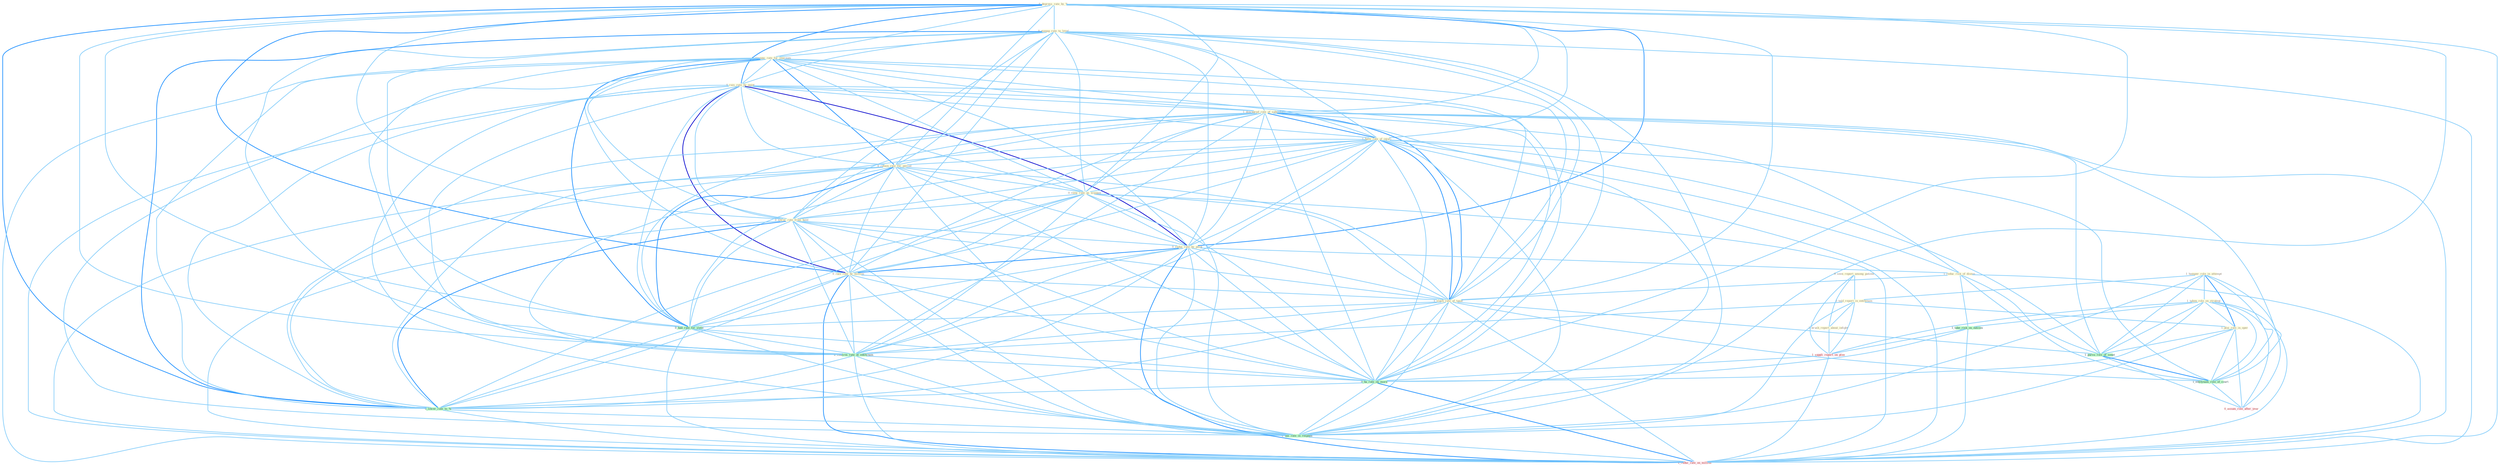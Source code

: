 Graph G{ 
    node
    [shape=polygon,style=filled,width=.5,height=.06,color="#BDFCC9",fixedsize=true,fontsize=4,
    fontcolor="#2f4f4f"];
    {node
    [color="#ffffe0", fontcolor="#8b7d6b"] "0_depress_rate_by_% " "0_manag_rate_to_level " "0_seen_report_among_patient " "1_hamper_role_in_attempt " "1_announc_rate_for_yearnum " "0_rais_rate_by_point " "1_downgrad_rate_of_subsidiari " "1_have_rate_of_injuri " "0_told_report_in_entitynam " "0_retain_rate_for_period " "1_brush_report_about_infight " "0_view_rate_as_weapon " "0_lower_rate_from_hold " "0_reduc_rate_by_point " "0_rais_rate_by_million " "1_reduc_risk_of_diseas " "1_taken_role_on_strategi " "1_plai_role_in_oper " "1_slash_rate_of_taxat "}
{node [color="#fff0f5", fontcolor="#b22222"] "1_suppli_report_on_plan " "1_reduc_rate_on_million " "0_assum_role_after_year "}
edge [color="#B0E2FF"];

	"0_depress_rate_by_% " -- "0_manag_rate_to_level " [w="1", color="#87cefa" ];
	"0_depress_rate_by_% " -- "1_announc_rate_for_yearnum " [w="1", color="#87cefa" ];
	"0_depress_rate_by_% " -- "0_rais_rate_by_point " [w="2", color="#1e90ff" , len=0.8];
	"0_depress_rate_by_% " -- "1_downgrad_rate_of_subsidiari " [w="1", color="#87cefa" ];
	"0_depress_rate_by_% " -- "1_have_rate_of_injuri " [w="1", color="#87cefa" ];
	"0_depress_rate_by_% " -- "0_retain_rate_for_period " [w="1", color="#87cefa" ];
	"0_depress_rate_by_% " -- "0_view_rate_as_weapon " [w="1", color="#87cefa" ];
	"0_depress_rate_by_% " -- "0_lower_rate_from_hold " [w="1", color="#87cefa" ];
	"0_depress_rate_by_% " -- "0_reduc_rate_by_point " [w="2", color="#1e90ff" , len=0.8];
	"0_depress_rate_by_% " -- "0_rais_rate_by_million " [w="2", color="#1e90ff" , len=0.8];
	"0_depress_rate_by_% " -- "1_slash_rate_of_taxat " [w="1", color="#87cefa" ];
	"0_depress_rate_by_% " -- "0_had_rate_for_yield " [w="1", color="#87cefa" ];
	"0_depress_rate_by_% " -- "0_confirm_rate_at_entitynam " [w="1", color="#87cefa" ];
	"0_depress_rate_by_% " -- "0_ha_rate_on_morn " [w="1", color="#87cefa" ];
	"0_depress_rate_by_% " -- "0_lower_rate_to_% " [w="2", color="#1e90ff" , len=0.8];
	"0_depress_rate_by_% " -- "0_eas_rate_in_respons " [w="1", color="#87cefa" ];
	"0_depress_rate_by_% " -- "1_reduc_rate_on_million " [w="1", color="#87cefa" ];
	"0_manag_rate_to_level " -- "1_announc_rate_for_yearnum " [w="1", color="#87cefa" ];
	"0_manag_rate_to_level " -- "0_rais_rate_by_point " [w="1", color="#87cefa" ];
	"0_manag_rate_to_level " -- "1_downgrad_rate_of_subsidiari " [w="1", color="#87cefa" ];
	"0_manag_rate_to_level " -- "1_have_rate_of_injuri " [w="1", color="#87cefa" ];
	"0_manag_rate_to_level " -- "0_retain_rate_for_period " [w="1", color="#87cefa" ];
	"0_manag_rate_to_level " -- "0_view_rate_as_weapon " [w="1", color="#87cefa" ];
	"0_manag_rate_to_level " -- "0_lower_rate_from_hold " [w="1", color="#87cefa" ];
	"0_manag_rate_to_level " -- "0_reduc_rate_by_point " [w="1", color="#87cefa" ];
	"0_manag_rate_to_level " -- "0_rais_rate_by_million " [w="1", color="#87cefa" ];
	"0_manag_rate_to_level " -- "1_slash_rate_of_taxat " [w="1", color="#87cefa" ];
	"0_manag_rate_to_level " -- "0_had_rate_for_yield " [w="1", color="#87cefa" ];
	"0_manag_rate_to_level " -- "0_confirm_rate_at_entitynam " [w="1", color="#87cefa" ];
	"0_manag_rate_to_level " -- "0_ha_rate_on_morn " [w="1", color="#87cefa" ];
	"0_manag_rate_to_level " -- "0_lower_rate_to_% " [w="2", color="#1e90ff" , len=0.8];
	"0_manag_rate_to_level " -- "0_eas_rate_in_respons " [w="1", color="#87cefa" ];
	"0_manag_rate_to_level " -- "1_reduc_rate_on_million " [w="1", color="#87cefa" ];
	"0_seen_report_among_patient " -- "0_told_report_in_entitynam " [w="1", color="#87cefa" ];
	"0_seen_report_among_patient " -- "1_brush_report_about_infight " [w="1", color="#87cefa" ];
	"0_seen_report_among_patient " -- "1_suppli_report_on_plan " [w="1", color="#87cefa" ];
	"1_hamper_role_in_attempt " -- "0_told_report_in_entitynam " [w="1", color="#87cefa" ];
	"1_hamper_role_in_attempt " -- "1_taken_role_on_strategi " [w="1", color="#87cefa" ];
	"1_hamper_role_in_attempt " -- "1_plai_role_in_oper " [w="2", color="#1e90ff" , len=0.8];
	"1_hamper_role_in_attempt " -- "1_pursu_role_of_senat " [w="1", color="#87cefa" ];
	"1_hamper_role_in_attempt " -- "1_entitynam_role_of_court " [w="1", color="#87cefa" ];
	"1_hamper_role_in_attempt " -- "0_eas_rate_in_respons " [w="1", color="#87cefa" ];
	"1_hamper_role_in_attempt " -- "0_assum_role_after_year " [w="1", color="#87cefa" ];
	"1_announc_rate_for_yearnum " -- "0_rais_rate_by_point " [w="1", color="#87cefa" ];
	"1_announc_rate_for_yearnum " -- "1_downgrad_rate_of_subsidiari " [w="1", color="#87cefa" ];
	"1_announc_rate_for_yearnum " -- "1_have_rate_of_injuri " [w="1", color="#87cefa" ];
	"1_announc_rate_for_yearnum " -- "0_retain_rate_for_period " [w="2", color="#1e90ff" , len=0.8];
	"1_announc_rate_for_yearnum " -- "0_view_rate_as_weapon " [w="1", color="#87cefa" ];
	"1_announc_rate_for_yearnum " -- "0_lower_rate_from_hold " [w="1", color="#87cefa" ];
	"1_announc_rate_for_yearnum " -- "0_reduc_rate_by_point " [w="1", color="#87cefa" ];
	"1_announc_rate_for_yearnum " -- "0_rais_rate_by_million " [w="1", color="#87cefa" ];
	"1_announc_rate_for_yearnum " -- "1_slash_rate_of_taxat " [w="1", color="#87cefa" ];
	"1_announc_rate_for_yearnum " -- "0_had_rate_for_yield " [w="2", color="#1e90ff" , len=0.8];
	"1_announc_rate_for_yearnum " -- "0_confirm_rate_at_entitynam " [w="1", color="#87cefa" ];
	"1_announc_rate_for_yearnum " -- "0_ha_rate_on_morn " [w="1", color="#87cefa" ];
	"1_announc_rate_for_yearnum " -- "0_lower_rate_to_% " [w="1", color="#87cefa" ];
	"1_announc_rate_for_yearnum " -- "0_eas_rate_in_respons " [w="1", color="#87cefa" ];
	"1_announc_rate_for_yearnum " -- "1_reduc_rate_on_million " [w="1", color="#87cefa" ];
	"0_rais_rate_by_point " -- "1_downgrad_rate_of_subsidiari " [w="1", color="#87cefa" ];
	"0_rais_rate_by_point " -- "1_have_rate_of_injuri " [w="1", color="#87cefa" ];
	"0_rais_rate_by_point " -- "0_retain_rate_for_period " [w="1", color="#87cefa" ];
	"0_rais_rate_by_point " -- "0_view_rate_as_weapon " [w="1", color="#87cefa" ];
	"0_rais_rate_by_point " -- "0_lower_rate_from_hold " [w="1", color="#87cefa" ];
	"0_rais_rate_by_point " -- "0_reduc_rate_by_point " [w="3", color="#0000cd" , len=0.6];
	"0_rais_rate_by_point " -- "0_rais_rate_by_million " [w="3", color="#0000cd" , len=0.6];
	"0_rais_rate_by_point " -- "1_slash_rate_of_taxat " [w="1", color="#87cefa" ];
	"0_rais_rate_by_point " -- "0_had_rate_for_yield " [w="1", color="#87cefa" ];
	"0_rais_rate_by_point " -- "0_confirm_rate_at_entitynam " [w="1", color="#87cefa" ];
	"0_rais_rate_by_point " -- "0_ha_rate_on_morn " [w="1", color="#87cefa" ];
	"0_rais_rate_by_point " -- "0_lower_rate_to_% " [w="1", color="#87cefa" ];
	"0_rais_rate_by_point " -- "0_eas_rate_in_respons " [w="1", color="#87cefa" ];
	"0_rais_rate_by_point " -- "1_reduc_rate_on_million " [w="1", color="#87cefa" ];
	"1_downgrad_rate_of_subsidiari " -- "1_have_rate_of_injuri " [w="2", color="#1e90ff" , len=0.8];
	"1_downgrad_rate_of_subsidiari " -- "0_retain_rate_for_period " [w="1", color="#87cefa" ];
	"1_downgrad_rate_of_subsidiari " -- "0_view_rate_as_weapon " [w="1", color="#87cefa" ];
	"1_downgrad_rate_of_subsidiari " -- "0_lower_rate_from_hold " [w="1", color="#87cefa" ];
	"1_downgrad_rate_of_subsidiari " -- "0_reduc_rate_by_point " [w="1", color="#87cefa" ];
	"1_downgrad_rate_of_subsidiari " -- "0_rais_rate_by_million " [w="1", color="#87cefa" ];
	"1_downgrad_rate_of_subsidiari " -- "1_reduc_risk_of_diseas " [w="1", color="#87cefa" ];
	"1_downgrad_rate_of_subsidiari " -- "1_slash_rate_of_taxat " [w="2", color="#1e90ff" , len=0.8];
	"1_downgrad_rate_of_subsidiari " -- "1_pursu_role_of_senat " [w="1", color="#87cefa" ];
	"1_downgrad_rate_of_subsidiari " -- "0_had_rate_for_yield " [w="1", color="#87cefa" ];
	"1_downgrad_rate_of_subsidiari " -- "0_confirm_rate_at_entitynam " [w="1", color="#87cefa" ];
	"1_downgrad_rate_of_subsidiari " -- "0_ha_rate_on_morn " [w="1", color="#87cefa" ];
	"1_downgrad_rate_of_subsidiari " -- "1_entitynam_role_of_court " [w="1", color="#87cefa" ];
	"1_downgrad_rate_of_subsidiari " -- "0_lower_rate_to_% " [w="1", color="#87cefa" ];
	"1_downgrad_rate_of_subsidiari " -- "0_eas_rate_in_respons " [w="1", color="#87cefa" ];
	"1_downgrad_rate_of_subsidiari " -- "1_reduc_rate_on_million " [w="1", color="#87cefa" ];
	"1_have_rate_of_injuri " -- "0_retain_rate_for_period " [w="1", color="#87cefa" ];
	"1_have_rate_of_injuri " -- "0_view_rate_as_weapon " [w="1", color="#87cefa" ];
	"1_have_rate_of_injuri " -- "0_lower_rate_from_hold " [w="1", color="#87cefa" ];
	"1_have_rate_of_injuri " -- "0_reduc_rate_by_point " [w="1", color="#87cefa" ];
	"1_have_rate_of_injuri " -- "0_rais_rate_by_million " [w="1", color="#87cefa" ];
	"1_have_rate_of_injuri " -- "1_reduc_risk_of_diseas " [w="1", color="#87cefa" ];
	"1_have_rate_of_injuri " -- "1_slash_rate_of_taxat " [w="2", color="#1e90ff" , len=0.8];
	"1_have_rate_of_injuri " -- "1_pursu_role_of_senat " [w="1", color="#87cefa" ];
	"1_have_rate_of_injuri " -- "0_had_rate_for_yield " [w="1", color="#87cefa" ];
	"1_have_rate_of_injuri " -- "0_confirm_rate_at_entitynam " [w="1", color="#87cefa" ];
	"1_have_rate_of_injuri " -- "0_ha_rate_on_morn " [w="1", color="#87cefa" ];
	"1_have_rate_of_injuri " -- "1_entitynam_role_of_court " [w="1", color="#87cefa" ];
	"1_have_rate_of_injuri " -- "0_lower_rate_to_% " [w="1", color="#87cefa" ];
	"1_have_rate_of_injuri " -- "0_eas_rate_in_respons " [w="1", color="#87cefa" ];
	"1_have_rate_of_injuri " -- "1_reduc_rate_on_million " [w="1", color="#87cefa" ];
	"0_told_report_in_entitynam " -- "1_brush_report_about_infight " [w="1", color="#87cefa" ];
	"0_told_report_in_entitynam " -- "1_plai_role_in_oper " [w="1", color="#87cefa" ];
	"0_told_report_in_entitynam " -- "1_suppli_report_on_plan " [w="1", color="#87cefa" ];
	"0_told_report_in_entitynam " -- "0_confirm_rate_at_entitynam " [w="1", color="#87cefa" ];
	"0_told_report_in_entitynam " -- "0_eas_rate_in_respons " [w="1", color="#87cefa" ];
	"0_retain_rate_for_period " -- "0_view_rate_as_weapon " [w="1", color="#87cefa" ];
	"0_retain_rate_for_period " -- "0_lower_rate_from_hold " [w="1", color="#87cefa" ];
	"0_retain_rate_for_period " -- "0_reduc_rate_by_point " [w="1", color="#87cefa" ];
	"0_retain_rate_for_period " -- "0_rais_rate_by_million " [w="1", color="#87cefa" ];
	"0_retain_rate_for_period " -- "1_slash_rate_of_taxat " [w="1", color="#87cefa" ];
	"0_retain_rate_for_period " -- "0_had_rate_for_yield " [w="2", color="#1e90ff" , len=0.8];
	"0_retain_rate_for_period " -- "0_confirm_rate_at_entitynam " [w="1", color="#87cefa" ];
	"0_retain_rate_for_period " -- "0_ha_rate_on_morn " [w="1", color="#87cefa" ];
	"0_retain_rate_for_period " -- "0_lower_rate_to_% " [w="1", color="#87cefa" ];
	"0_retain_rate_for_period " -- "0_eas_rate_in_respons " [w="1", color="#87cefa" ];
	"0_retain_rate_for_period " -- "1_reduc_rate_on_million " [w="1", color="#87cefa" ];
	"1_brush_report_about_infight " -- "1_suppli_report_on_plan " [w="1", color="#87cefa" ];
	"0_view_rate_as_weapon " -- "0_lower_rate_from_hold " [w="1", color="#87cefa" ];
	"0_view_rate_as_weapon " -- "0_reduc_rate_by_point " [w="1", color="#87cefa" ];
	"0_view_rate_as_weapon " -- "0_rais_rate_by_million " [w="1", color="#87cefa" ];
	"0_view_rate_as_weapon " -- "1_slash_rate_of_taxat " [w="1", color="#87cefa" ];
	"0_view_rate_as_weapon " -- "0_had_rate_for_yield " [w="1", color="#87cefa" ];
	"0_view_rate_as_weapon " -- "0_confirm_rate_at_entitynam " [w="1", color="#87cefa" ];
	"0_view_rate_as_weapon " -- "0_ha_rate_on_morn " [w="1", color="#87cefa" ];
	"0_view_rate_as_weapon " -- "0_lower_rate_to_% " [w="1", color="#87cefa" ];
	"0_view_rate_as_weapon " -- "0_eas_rate_in_respons " [w="1", color="#87cefa" ];
	"0_view_rate_as_weapon " -- "1_reduc_rate_on_million " [w="1", color="#87cefa" ];
	"0_lower_rate_from_hold " -- "0_reduc_rate_by_point " [w="1", color="#87cefa" ];
	"0_lower_rate_from_hold " -- "0_rais_rate_by_million " [w="1", color="#87cefa" ];
	"0_lower_rate_from_hold " -- "1_slash_rate_of_taxat " [w="1", color="#87cefa" ];
	"0_lower_rate_from_hold " -- "0_had_rate_for_yield " [w="1", color="#87cefa" ];
	"0_lower_rate_from_hold " -- "0_confirm_rate_at_entitynam " [w="1", color="#87cefa" ];
	"0_lower_rate_from_hold " -- "0_ha_rate_on_morn " [w="1", color="#87cefa" ];
	"0_lower_rate_from_hold " -- "0_lower_rate_to_% " [w="2", color="#1e90ff" , len=0.8];
	"0_lower_rate_from_hold " -- "0_eas_rate_in_respons " [w="1", color="#87cefa" ];
	"0_lower_rate_from_hold " -- "1_reduc_rate_on_million " [w="1", color="#87cefa" ];
	"0_reduc_rate_by_point " -- "0_rais_rate_by_million " [w="2", color="#1e90ff" , len=0.8];
	"0_reduc_rate_by_point " -- "1_reduc_risk_of_diseas " [w="1", color="#87cefa" ];
	"0_reduc_rate_by_point " -- "1_slash_rate_of_taxat " [w="1", color="#87cefa" ];
	"0_reduc_rate_by_point " -- "0_had_rate_for_yield " [w="1", color="#87cefa" ];
	"0_reduc_rate_by_point " -- "0_confirm_rate_at_entitynam " [w="1", color="#87cefa" ];
	"0_reduc_rate_by_point " -- "0_ha_rate_on_morn " [w="1", color="#87cefa" ];
	"0_reduc_rate_by_point " -- "0_lower_rate_to_% " [w="1", color="#87cefa" ];
	"0_reduc_rate_by_point " -- "0_eas_rate_in_respons " [w="1", color="#87cefa" ];
	"0_reduc_rate_by_point " -- "1_reduc_rate_on_million " [w="2", color="#1e90ff" , len=0.8];
	"0_rais_rate_by_million " -- "1_slash_rate_of_taxat " [w="1", color="#87cefa" ];
	"0_rais_rate_by_million " -- "0_had_rate_for_yield " [w="1", color="#87cefa" ];
	"0_rais_rate_by_million " -- "0_confirm_rate_at_entitynam " [w="1", color="#87cefa" ];
	"0_rais_rate_by_million " -- "0_ha_rate_on_morn " [w="1", color="#87cefa" ];
	"0_rais_rate_by_million " -- "0_lower_rate_to_% " [w="1", color="#87cefa" ];
	"0_rais_rate_by_million " -- "0_eas_rate_in_respons " [w="1", color="#87cefa" ];
	"0_rais_rate_by_million " -- "1_reduc_rate_on_million " [w="2", color="#1e90ff" , len=0.8];
	"1_reduc_risk_of_diseas " -- "1_slash_rate_of_taxat " [w="1", color="#87cefa" ];
	"1_reduc_risk_of_diseas " -- "1_pursu_role_of_senat " [w="1", color="#87cefa" ];
	"1_reduc_risk_of_diseas " -- "1_take_risk_on_outcom " [w="1", color="#87cefa" ];
	"1_reduc_risk_of_diseas " -- "1_entitynam_role_of_court " [w="1", color="#87cefa" ];
	"1_reduc_risk_of_diseas " -- "1_reduc_rate_on_million " [w="1", color="#87cefa" ];
	"1_taken_role_on_strategi " -- "1_plai_role_in_oper " [w="1", color="#87cefa" ];
	"1_taken_role_on_strategi " -- "1_pursu_role_of_senat " [w="1", color="#87cefa" ];
	"1_taken_role_on_strategi " -- "1_take_risk_on_outcom " [w="1", color="#87cefa" ];
	"1_taken_role_on_strategi " -- "1_suppli_report_on_plan " [w="1", color="#87cefa" ];
	"1_taken_role_on_strategi " -- "0_ha_rate_on_morn " [w="1", color="#87cefa" ];
	"1_taken_role_on_strategi " -- "1_entitynam_role_of_court " [w="1", color="#87cefa" ];
	"1_taken_role_on_strategi " -- "1_reduc_rate_on_million " [w="1", color="#87cefa" ];
	"1_taken_role_on_strategi " -- "0_assum_role_after_year " [w="1", color="#87cefa" ];
	"1_plai_role_in_oper " -- "1_pursu_role_of_senat " [w="1", color="#87cefa" ];
	"1_plai_role_in_oper " -- "1_entitynam_role_of_court " [w="1", color="#87cefa" ];
	"1_plai_role_in_oper " -- "0_eas_rate_in_respons " [w="1", color="#87cefa" ];
	"1_plai_role_in_oper " -- "0_assum_role_after_year " [w="1", color="#87cefa" ];
	"1_slash_rate_of_taxat " -- "1_pursu_role_of_senat " [w="1", color="#87cefa" ];
	"1_slash_rate_of_taxat " -- "0_had_rate_for_yield " [w="1", color="#87cefa" ];
	"1_slash_rate_of_taxat " -- "0_confirm_rate_at_entitynam " [w="1", color="#87cefa" ];
	"1_slash_rate_of_taxat " -- "0_ha_rate_on_morn " [w="1", color="#87cefa" ];
	"1_slash_rate_of_taxat " -- "1_entitynam_role_of_court " [w="1", color="#87cefa" ];
	"1_slash_rate_of_taxat " -- "0_lower_rate_to_% " [w="1", color="#87cefa" ];
	"1_slash_rate_of_taxat " -- "0_eas_rate_in_respons " [w="1", color="#87cefa" ];
	"1_slash_rate_of_taxat " -- "1_reduc_rate_on_million " [w="1", color="#87cefa" ];
	"1_pursu_role_of_senat " -- "1_entitynam_role_of_court " [w="2", color="#1e90ff" , len=0.8];
	"1_pursu_role_of_senat " -- "0_assum_role_after_year " [w="1", color="#87cefa" ];
	"1_take_risk_on_outcom " -- "1_suppli_report_on_plan " [w="1", color="#87cefa" ];
	"1_take_risk_on_outcom " -- "0_ha_rate_on_morn " [w="1", color="#87cefa" ];
	"1_take_risk_on_outcom " -- "1_reduc_rate_on_million " [w="1", color="#87cefa" ];
	"1_suppli_report_on_plan " -- "0_ha_rate_on_morn " [w="1", color="#87cefa" ];
	"1_suppli_report_on_plan " -- "1_reduc_rate_on_million " [w="1", color="#87cefa" ];
	"0_had_rate_for_yield " -- "0_confirm_rate_at_entitynam " [w="1", color="#87cefa" ];
	"0_had_rate_for_yield " -- "0_ha_rate_on_morn " [w="1", color="#87cefa" ];
	"0_had_rate_for_yield " -- "0_lower_rate_to_% " [w="1", color="#87cefa" ];
	"0_had_rate_for_yield " -- "0_eas_rate_in_respons " [w="1", color="#87cefa" ];
	"0_had_rate_for_yield " -- "1_reduc_rate_on_million " [w="1", color="#87cefa" ];
	"0_confirm_rate_at_entitynam " -- "0_ha_rate_on_morn " [w="1", color="#87cefa" ];
	"0_confirm_rate_at_entitynam " -- "0_lower_rate_to_% " [w="1", color="#87cefa" ];
	"0_confirm_rate_at_entitynam " -- "0_eas_rate_in_respons " [w="1", color="#87cefa" ];
	"0_confirm_rate_at_entitynam " -- "1_reduc_rate_on_million " [w="1", color="#87cefa" ];
	"0_ha_rate_on_morn " -- "0_lower_rate_to_% " [w="1", color="#87cefa" ];
	"0_ha_rate_on_morn " -- "0_eas_rate_in_respons " [w="1", color="#87cefa" ];
	"0_ha_rate_on_morn " -- "1_reduc_rate_on_million " [w="2", color="#1e90ff" , len=0.8];
	"1_entitynam_role_of_court " -- "0_assum_role_after_year " [w="1", color="#87cefa" ];
	"0_lower_rate_to_% " -- "0_eas_rate_in_respons " [w="1", color="#87cefa" ];
	"0_lower_rate_to_% " -- "1_reduc_rate_on_million " [w="1", color="#87cefa" ];
	"0_eas_rate_in_respons " -- "1_reduc_rate_on_million " [w="1", color="#87cefa" ];
}